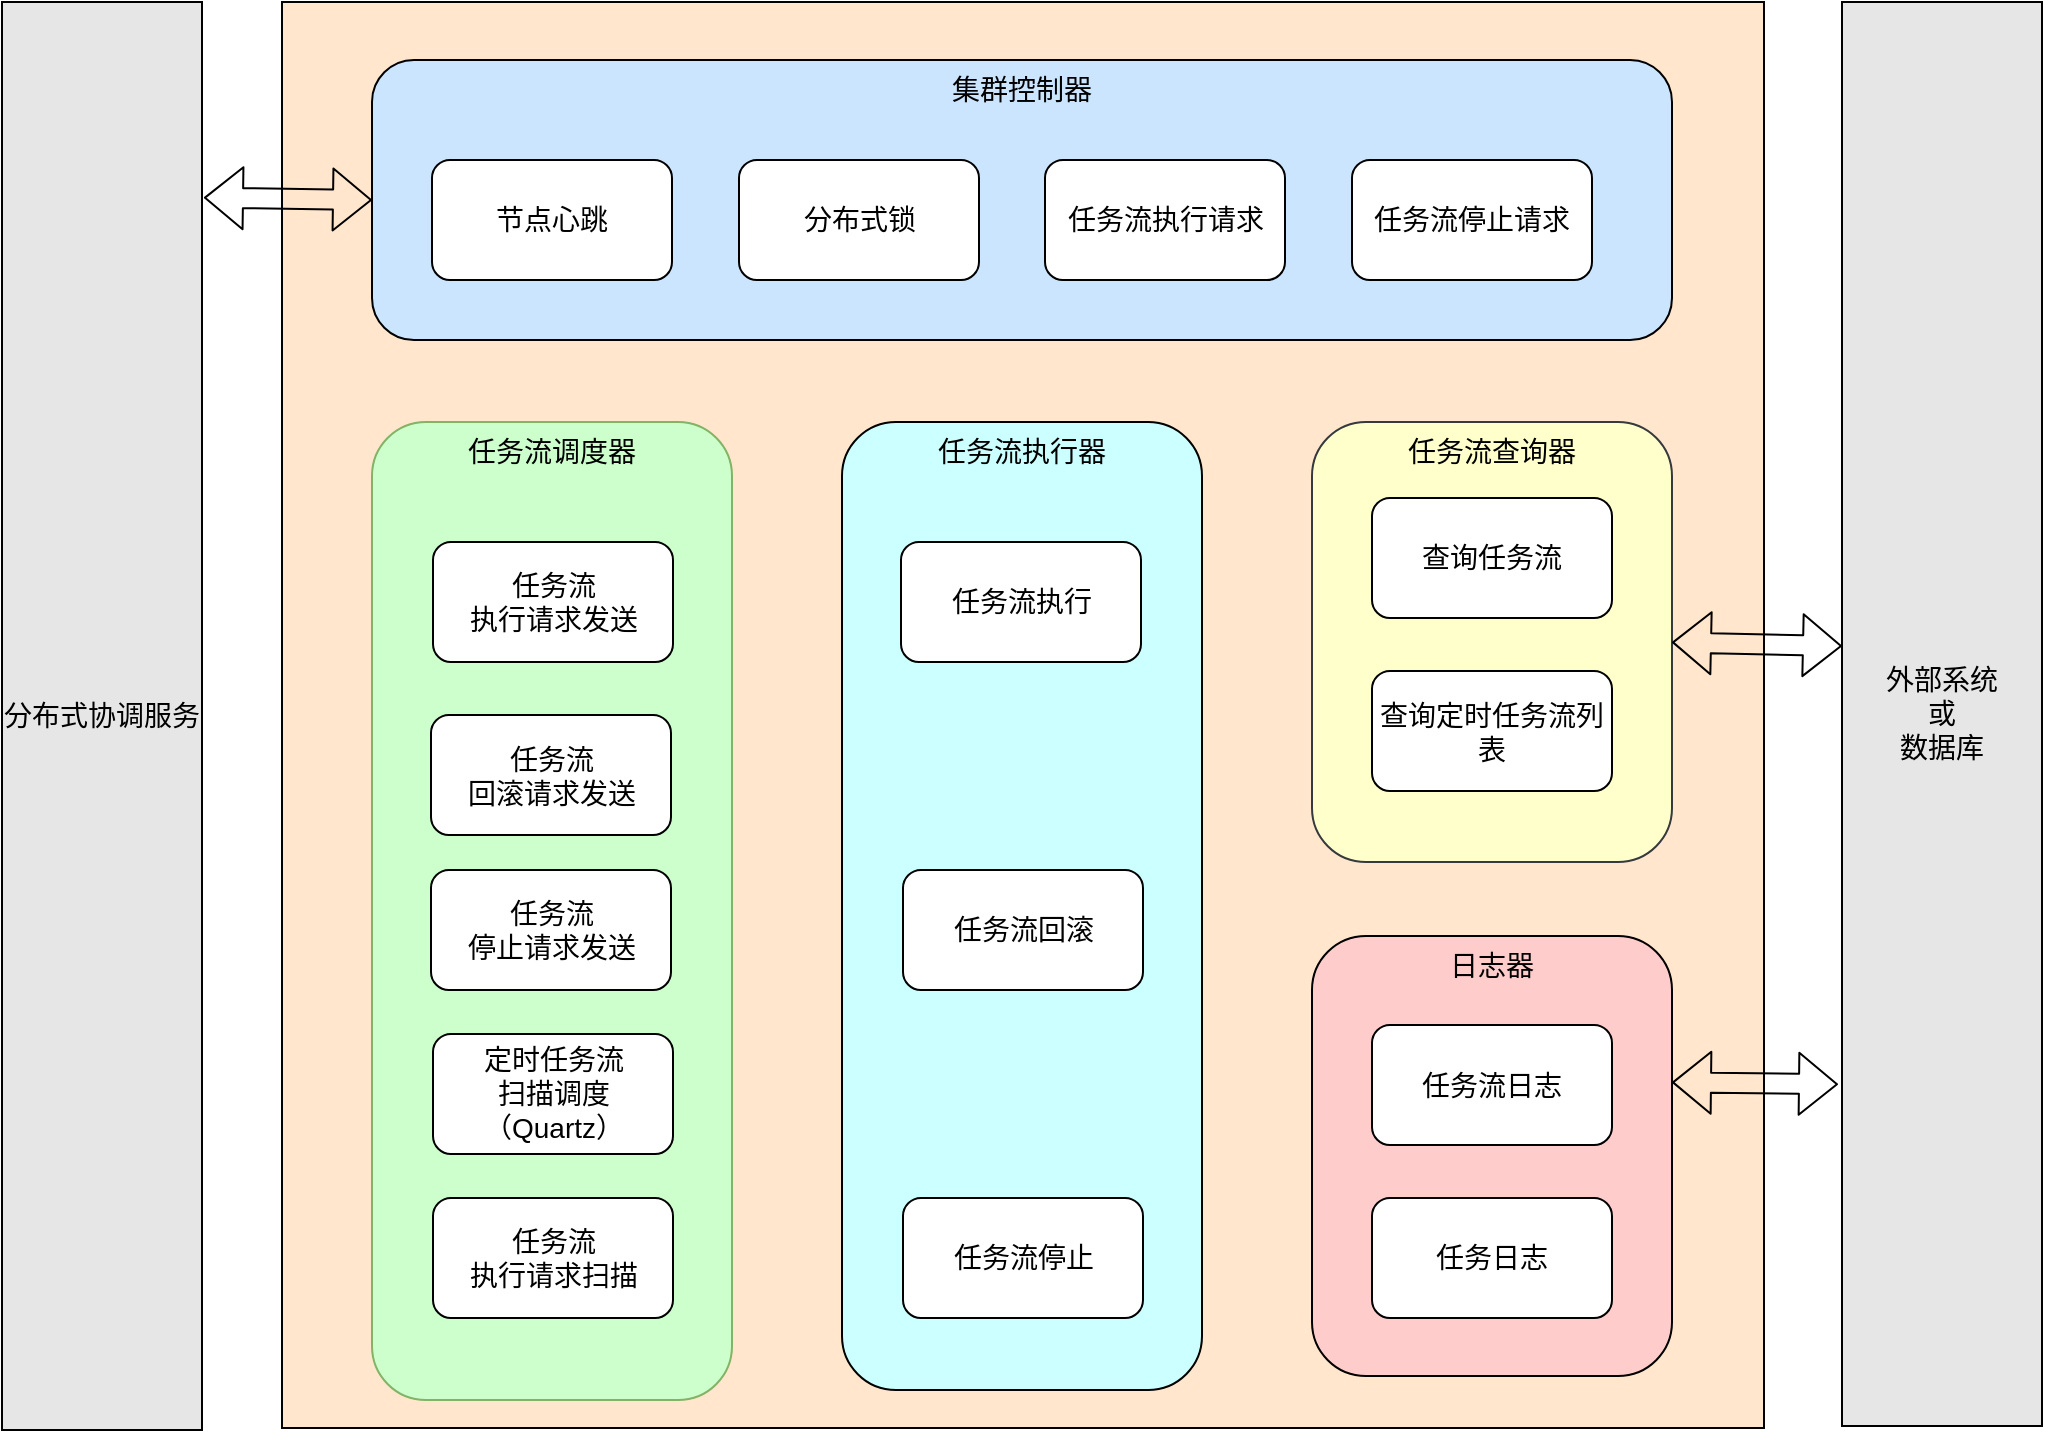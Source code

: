 <mxfile version="12.2.2" type="device" pages="1"><diagram id="cEkhQ44Od71kuKnbTuHy" name="第 1 页"><mxGraphModel dx="1422" dy="822" grid="0" gridSize="10" guides="1" tooltips="1" connect="1" arrows="1" fold="1" page="1" pageScale="1" pageWidth="1169" pageHeight="827" math="0" shadow="0"><root><mxCell id="0"/><mxCell id="1" parent="0"/><mxCell id="U7vslU7O1lmrwW9tfunQ-16" value="" style="rounded=0;whiteSpace=wrap;html=1;fillColor=#FFE6CC;fontSize=14;" parent="1" vertex="1"><mxGeometry x="223" y="49" width="741" height="713" as="geometry"/></mxCell><mxCell id="CjvS04yvlY0SCNouq8Uu-4" value="任务流执行器" style="rounded=1;whiteSpace=wrap;html=1;fillColor=#CCFFFF;verticalAlign=top;fontSize=14;" parent="1" vertex="1"><mxGeometry x="503" y="259" width="180" height="484" as="geometry"/></mxCell><mxCell id="CjvS04yvlY0SCNouq8Uu-7" value="集群控制器" style="rounded=1;whiteSpace=wrap;html=1;verticalAlign=top;fillColor=#CCE5FF;fontSize=14;" parent="1" vertex="1"><mxGeometry x="268" y="78" width="650" height="140" as="geometry"/></mxCell><mxCell id="U7vslU7O1lmrwW9tfunQ-1" value="任务流调度器" style="rounded=1;whiteSpace=wrap;html=1;fillColor=#CCFFCC;strokeColor=#82b366;verticalAlign=top;fontSize=14;" parent="1" vertex="1"><mxGeometry x="268" y="259" width="180" height="489" as="geometry"/></mxCell><mxCell id="U7vslU7O1lmrwW9tfunQ-2" value="节点心跳" style="rounded=1;whiteSpace=wrap;html=1;fontSize=14;" parent="1" vertex="1"><mxGeometry x="298" y="128" width="120" height="60" as="geometry"/></mxCell><mxCell id="U7vslU7O1lmrwW9tfunQ-3" value="任务流执行请求" style="rounded=1;whiteSpace=wrap;html=1;fontSize=14;" parent="1" vertex="1"><mxGeometry x="604.5" y="128" width="120" height="60" as="geometry"/></mxCell><mxCell id="U7vslU7O1lmrwW9tfunQ-4" value="任务流停止请求" style="rounded=1;whiteSpace=wrap;html=1;fontSize=14;" parent="1" vertex="1"><mxGeometry x="758" y="128" width="120" height="60" as="geometry"/></mxCell><mxCell id="U7vslU7O1lmrwW9tfunQ-5" value="任务流&lt;br&gt;执行请求发送" style="rounded=1;whiteSpace=wrap;html=1;fontSize=14;" parent="1" vertex="1"><mxGeometry x="298.5" y="319" width="120" height="60" as="geometry"/></mxCell><mxCell id="U7vslU7O1lmrwW9tfunQ-6" value="任务流&lt;br&gt;回滚请求发送" style="rounded=1;whiteSpace=wrap;html=1;fontSize=14;" parent="1" vertex="1"><mxGeometry x="297.5" y="405.5" width="120" height="60" as="geometry"/></mxCell><mxCell id="U7vslU7O1lmrwW9tfunQ-7" value="定时任务流&lt;br&gt;扫描调度&lt;br style=&quot;font-size: 14px&quot;&gt;（Quartz）" style="rounded=1;whiteSpace=wrap;html=1;fontSize=14;" parent="1" vertex="1"><mxGeometry x="298.5" y="565" width="120" height="60" as="geometry"/></mxCell><mxCell id="U7vslU7O1lmrwW9tfunQ-8" value="任务流&lt;br&gt;执行请求扫描" style="rounded=1;whiteSpace=wrap;html=1;fontSize=14;" parent="1" vertex="1"><mxGeometry x="298.5" y="647" width="120" height="60" as="geometry"/></mxCell><mxCell id="U7vslU7O1lmrwW9tfunQ-9" value="任务流查询器" style="rounded=1;whiteSpace=wrap;html=1;verticalAlign=top;fillColor=#FFFFCC;strokeColor=#36393d;fontSize=14;" parent="1" vertex="1"><mxGeometry x="738" y="259" width="180" height="220" as="geometry"/></mxCell><mxCell id="U7vslU7O1lmrwW9tfunQ-12" value="查询任务流" style="rounded=1;whiteSpace=wrap;html=1;fontSize=14;" parent="1" vertex="1"><mxGeometry x="768" y="297" width="120" height="60" as="geometry"/></mxCell><mxCell id="U7vslU7O1lmrwW9tfunQ-13" value="查询定时任务流列表" style="rounded=1;whiteSpace=wrap;html=1;fontSize=14;" parent="1" vertex="1"><mxGeometry x="768" y="383.5" width="120" height="60" as="geometry"/></mxCell><mxCell id="CjvS04yvlY0SCNouq8Uu-5" value="日志器" style="rounded=1;whiteSpace=wrap;html=1;verticalAlign=top;fillColor=#FFCCCC;fontSize=14;" parent="1" vertex="1"><mxGeometry x="738" y="516" width="180" height="220" as="geometry"/></mxCell><mxCell id="U7vslU7O1lmrwW9tfunQ-14" value="任务流日志" style="rounded=1;whiteSpace=wrap;html=1;fontSize=14;" parent="1" vertex="1"><mxGeometry x="768" y="560.5" width="120" height="60" as="geometry"/></mxCell><mxCell id="U7vslU7O1lmrwW9tfunQ-15" value="任务日志" style="rounded=1;whiteSpace=wrap;html=1;fontSize=14;" parent="1" vertex="1"><mxGeometry x="768" y="647" width="120" height="60" as="geometry"/></mxCell><mxCell id="U7vslU7O1lmrwW9tfunQ-17" value="任务流回滚" style="rounded=1;whiteSpace=wrap;html=1;fontSize=14;" parent="1" vertex="1"><mxGeometry x="533.5" y="483" width="120" height="60" as="geometry"/></mxCell><mxCell id="U7vslU7O1lmrwW9tfunQ-18" value="任务流停止" style="rounded=1;whiteSpace=wrap;html=1;fontSize=14;" parent="1" vertex="1"><mxGeometry x="533.5" y="647" width="120" height="60" as="geometry"/></mxCell><mxCell id="U7vslU7O1lmrwW9tfunQ-20" value="分布式协调服务" style="rounded=0;whiteSpace=wrap;html=1;fillColor=#E6E6E6;verticalAlign=middle;fontSize=14;" parent="1" vertex="1"><mxGeometry x="83" y="49" width="100" height="714" as="geometry"/></mxCell><mxCell id="U7vslU7O1lmrwW9tfunQ-21" value="外部系统&lt;br style=&quot;font-size: 14px;&quot;&gt;或&lt;br style=&quot;font-size: 14px;&quot;&gt;数据库" style="rounded=0;whiteSpace=wrap;html=1;fillColor=#E6E6E6;fontSize=14;" parent="1" vertex="1"><mxGeometry x="1003" y="49" width="100" height="712" as="geometry"/></mxCell><mxCell id="U7vslU7O1lmrwW9tfunQ-23" value="" style="shape=flexArrow;endArrow=classic;startArrow=classic;html=1;entryX=0;entryY=0.5;entryDx=0;entryDy=0;exitX=1.01;exitY=0.137;exitDx=0;exitDy=0;exitPerimeter=0;fontSize=14;" parent="1" source="U7vslU7O1lmrwW9tfunQ-20" target="CjvS04yvlY0SCNouq8Uu-7" edge="1"><mxGeometry width="50" height="50" relative="1" as="geometry"><mxPoint x="189" y="179" as="sourcePoint"/><mxPoint x="239" y="129" as="targetPoint"/></mxGeometry></mxCell><mxCell id="U7vslU7O1lmrwW9tfunQ-24" value="" style="shape=flexArrow;endArrow=classic;startArrow=classic;html=1;exitX=1;exitY=0.148;exitDx=0;exitDy=0;exitPerimeter=0;fontSize=14;" parent="1" edge="1"><mxGeometry width="50" height="50" relative="1" as="geometry"><mxPoint x="918" y="369.18" as="sourcePoint"/><mxPoint x="1003" y="371" as="targetPoint"/></mxGeometry></mxCell><mxCell id="U7vslU7O1lmrwW9tfunQ-25" value="" style="shape=flexArrow;endArrow=classic;startArrow=classic;html=1;entryX=-0.02;entryY=0.76;entryDx=0;entryDy=0;exitX=1;exitY=0.148;exitDx=0;exitDy=0;exitPerimeter=0;fontSize=14;entryPerimeter=0;" parent="1" edge="1" target="U7vslU7O1lmrwW9tfunQ-21"><mxGeometry width="50" height="50" relative="1" as="geometry"><mxPoint x="918" y="589.18" as="sourcePoint"/><mxPoint x="1003" y="590.5" as="targetPoint"/></mxGeometry></mxCell><mxCell id="U7vslU7O1lmrwW9tfunQ-27" value="任务流执行" style="rounded=1;whiteSpace=wrap;html=1;fontSize=14;" parent="1" vertex="1"><mxGeometry x="532.5" y="319" width="120" height="60" as="geometry"/></mxCell><mxCell id="WwegG__3_YbMNCMF7H0j-1" value="分布式锁" style="rounded=1;whiteSpace=wrap;html=1;fontSize=14;" parent="1" vertex="1"><mxGeometry x="451.5" y="128" width="120" height="60" as="geometry"/></mxCell><mxCell id="xVzJoyDkM0lr9CGm23Yw-1" value="任务流&lt;br&gt;停止请求发送" style="rounded=1;whiteSpace=wrap;html=1;fontSize=14;" vertex="1" parent="1"><mxGeometry x="297.5" y="483" width="120" height="60" as="geometry"/></mxCell></root></mxGraphModel></diagram></mxfile>